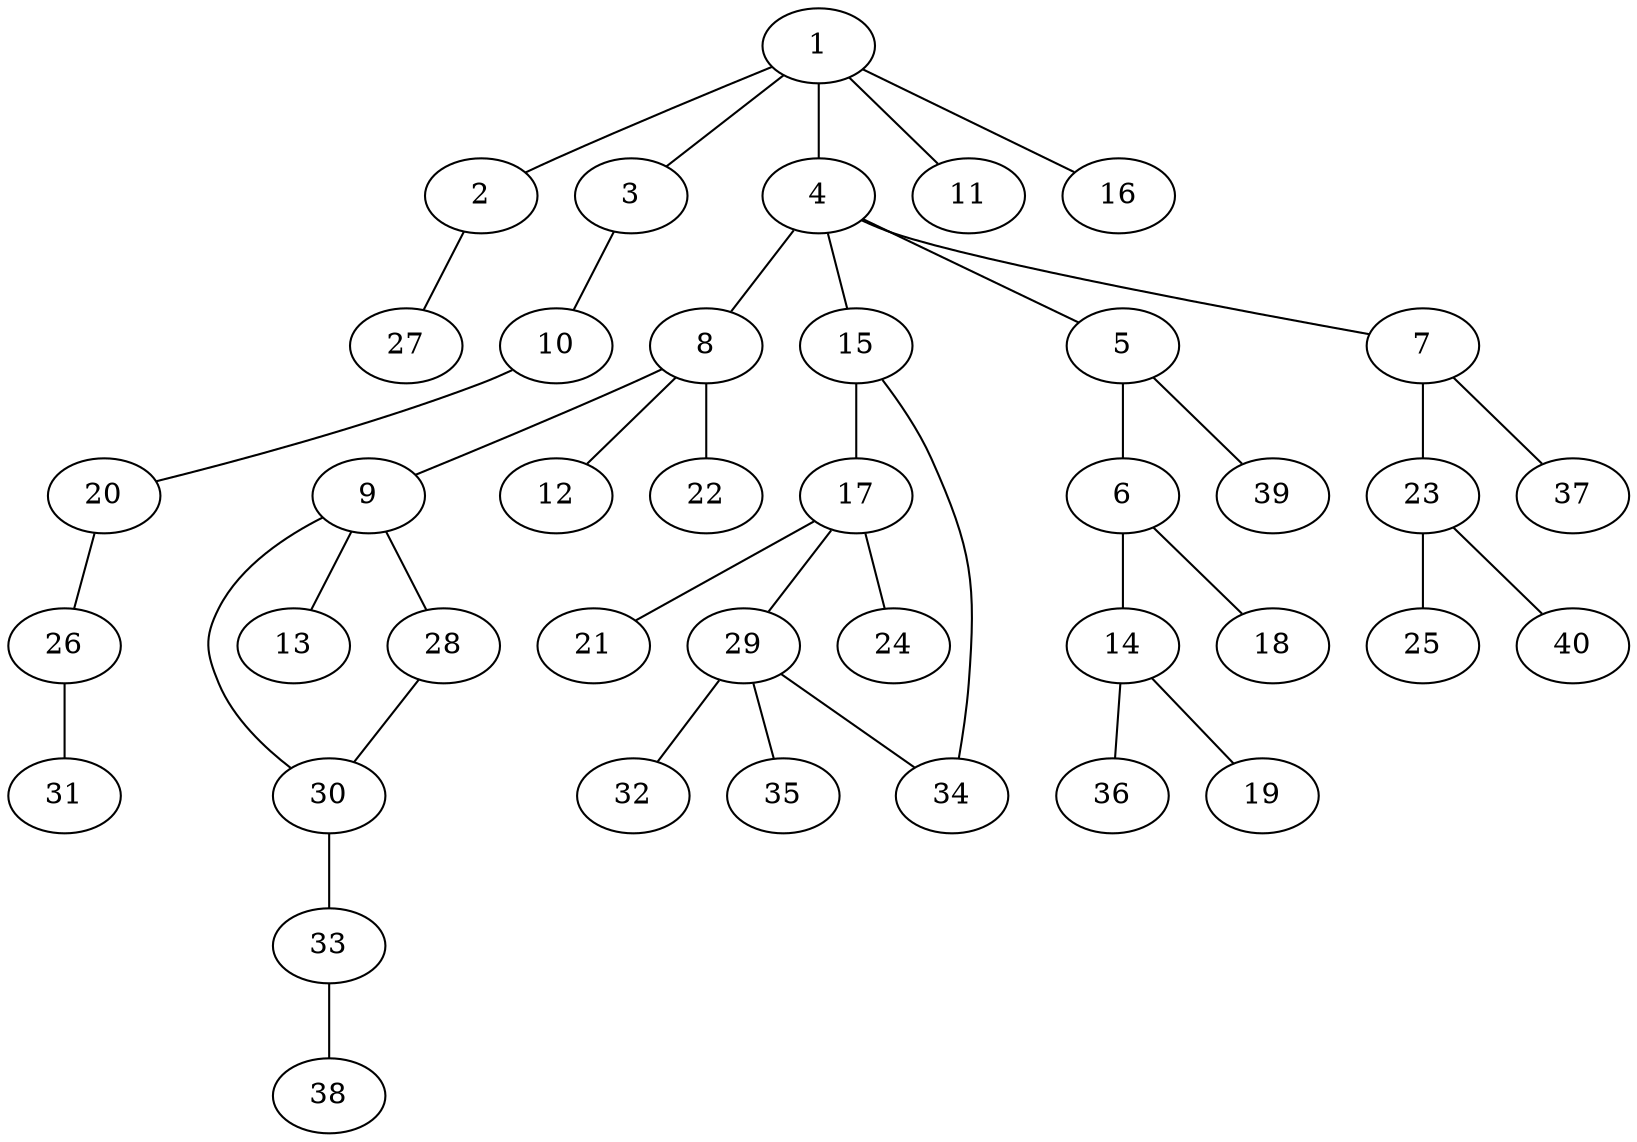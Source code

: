 graph graphname {1--2
1--3
1--4
1--11
1--16
2--27
3--10
4--5
4--7
4--8
4--15
5--6
5--39
6--14
6--18
7--23
7--37
8--9
8--12
8--22
9--13
9--28
9--30
10--20
14--19
14--36
15--17
15--34
17--21
17--24
17--29
20--26
23--25
23--40
26--31
28--30
29--32
29--34
29--35
30--33
33--38
}